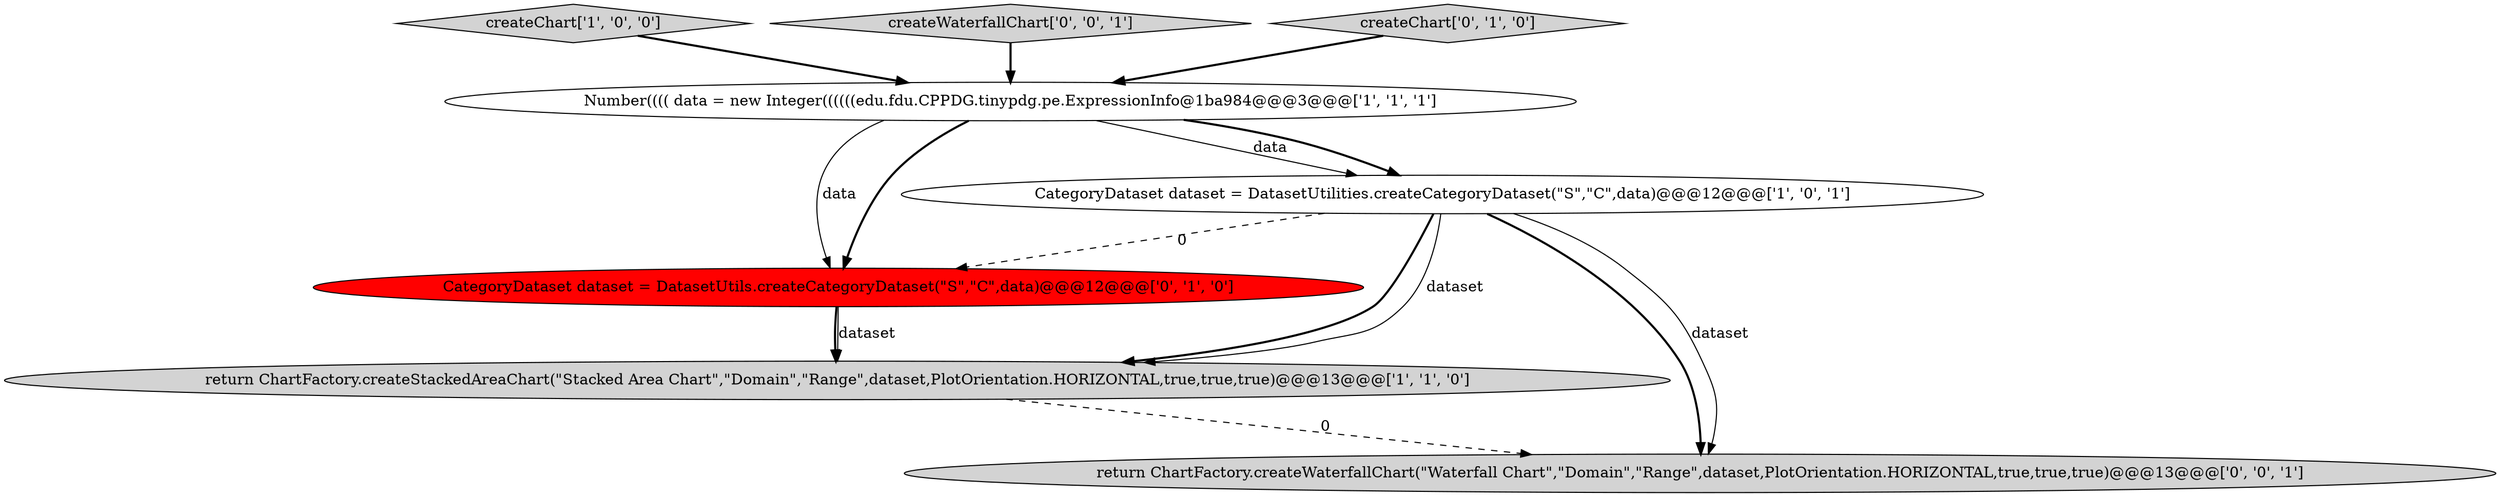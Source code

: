 digraph {
2 [style = filled, label = "createChart['1', '0', '0']", fillcolor = lightgray, shape = diamond image = "AAA0AAABBB1BBB"];
4 [style = filled, label = "CategoryDataset dataset = DatasetUtils.createCategoryDataset(\"S\",\"C\",data)@@@12@@@['0', '1', '0']", fillcolor = red, shape = ellipse image = "AAA1AAABBB2BBB"];
7 [style = filled, label = "createWaterfallChart['0', '0', '1']", fillcolor = lightgray, shape = diamond image = "AAA0AAABBB3BBB"];
3 [style = filled, label = "return ChartFactory.createStackedAreaChart(\"Stacked Area Chart\",\"Domain\",\"Range\",dataset,PlotOrientation.HORIZONTAL,true,true,true)@@@13@@@['1', '1', '0']", fillcolor = lightgray, shape = ellipse image = "AAA0AAABBB1BBB"];
0 [style = filled, label = "Number(((( data = new Integer((((((edu.fdu.CPPDG.tinypdg.pe.ExpressionInfo@1ba984@@@3@@@['1', '1', '1']", fillcolor = white, shape = ellipse image = "AAA0AAABBB1BBB"];
5 [style = filled, label = "createChart['0', '1', '0']", fillcolor = lightgray, shape = diamond image = "AAA0AAABBB2BBB"];
1 [style = filled, label = "CategoryDataset dataset = DatasetUtilities.createCategoryDataset(\"S\",\"C\",data)@@@12@@@['1', '0', '1']", fillcolor = white, shape = ellipse image = "AAA0AAABBB1BBB"];
6 [style = filled, label = "return ChartFactory.createWaterfallChart(\"Waterfall Chart\",\"Domain\",\"Range\",dataset,PlotOrientation.HORIZONTAL,true,true,true)@@@13@@@['0', '0', '1']", fillcolor = lightgray, shape = ellipse image = "AAA0AAABBB3BBB"];
1->3 [style = bold, label=""];
1->4 [style = dashed, label="0"];
4->3 [style = bold, label=""];
0->1 [style = solid, label="data"];
1->3 [style = solid, label="dataset"];
2->0 [style = bold, label=""];
1->6 [style = bold, label=""];
7->0 [style = bold, label=""];
4->3 [style = solid, label="dataset"];
1->6 [style = solid, label="dataset"];
0->4 [style = solid, label="data"];
5->0 [style = bold, label=""];
3->6 [style = dashed, label="0"];
0->4 [style = bold, label=""];
0->1 [style = bold, label=""];
}
